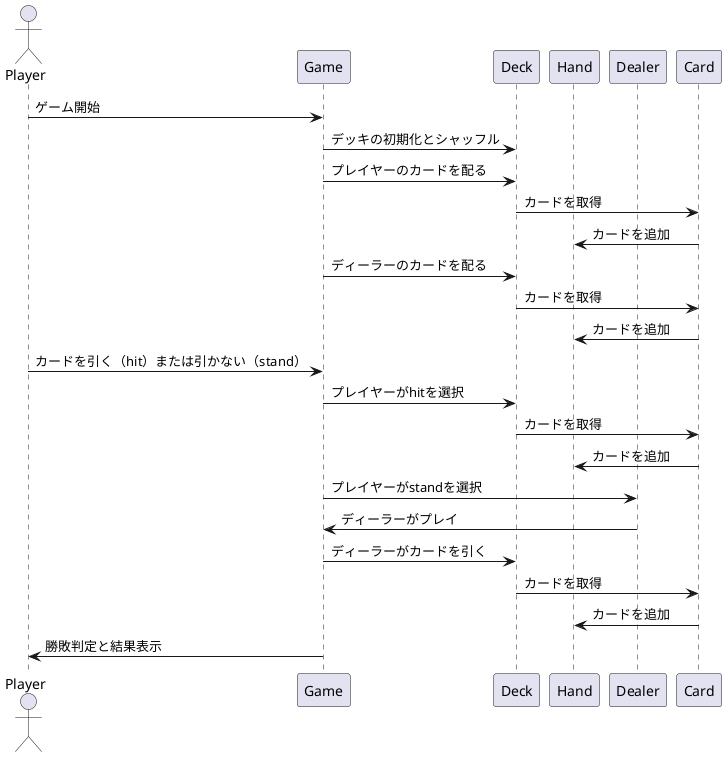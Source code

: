 @startuml blackjack

actor Player as p
participant Game as g
participant Deck as d
participant Hand as h
participant Dealer as de
participant Card as c

p -> g : ゲーム開始
g -> d : デッキの初期化とシャッフル
g -> d : プレイヤーのカードを配る
d -> c : カードを取得
c -> h : カードを追加
g -> d : ディーラーのカードを配る
d -> c : カードを取得
c -> h : カードを追加
p -> g : カードを引く（hit）または引かない（stand）
g -> d : プレイヤーがhitを選択
d -> c : カードを取得
c -> h : カードを追加
g -> de : プレイヤーがstandを選択
de -> g : ディーラーがプレイ
g -> d : ディーラーがカードを引く
d -> c : カードを取得
c -> h : カードを追加
g -> p : 勝敗判定と結果表示

@enduml

